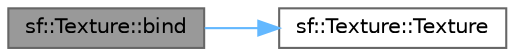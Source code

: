 digraph "sf::Texture::bind"
{
 // LATEX_PDF_SIZE
  bgcolor="transparent";
  edge [fontname=Helvetica,fontsize=10,labelfontname=Helvetica,labelfontsize=10];
  node [fontname=Helvetica,fontsize=10,shape=box,height=0.2,width=0.4];
  rankdir="LR";
  Node1 [id="Node000001",label="sf::Texture::bind",height=0.2,width=0.4,color="gray40", fillcolor="grey60", style="filled", fontcolor="black",tooltip="Bind a texture for rendering."];
  Node1 -> Node2 [id="edge1_Node000001_Node000002",color="steelblue1",style="solid",tooltip=" "];
  Node2 [id="Node000002",label="sf::Texture::Texture",height=0.2,width=0.4,color="grey40", fillcolor="white", style="filled",URL="$classsf_1_1_texture.html#a3e04674853b8533bf981db3173e3a4a7",tooltip="Default constructor."];
}
